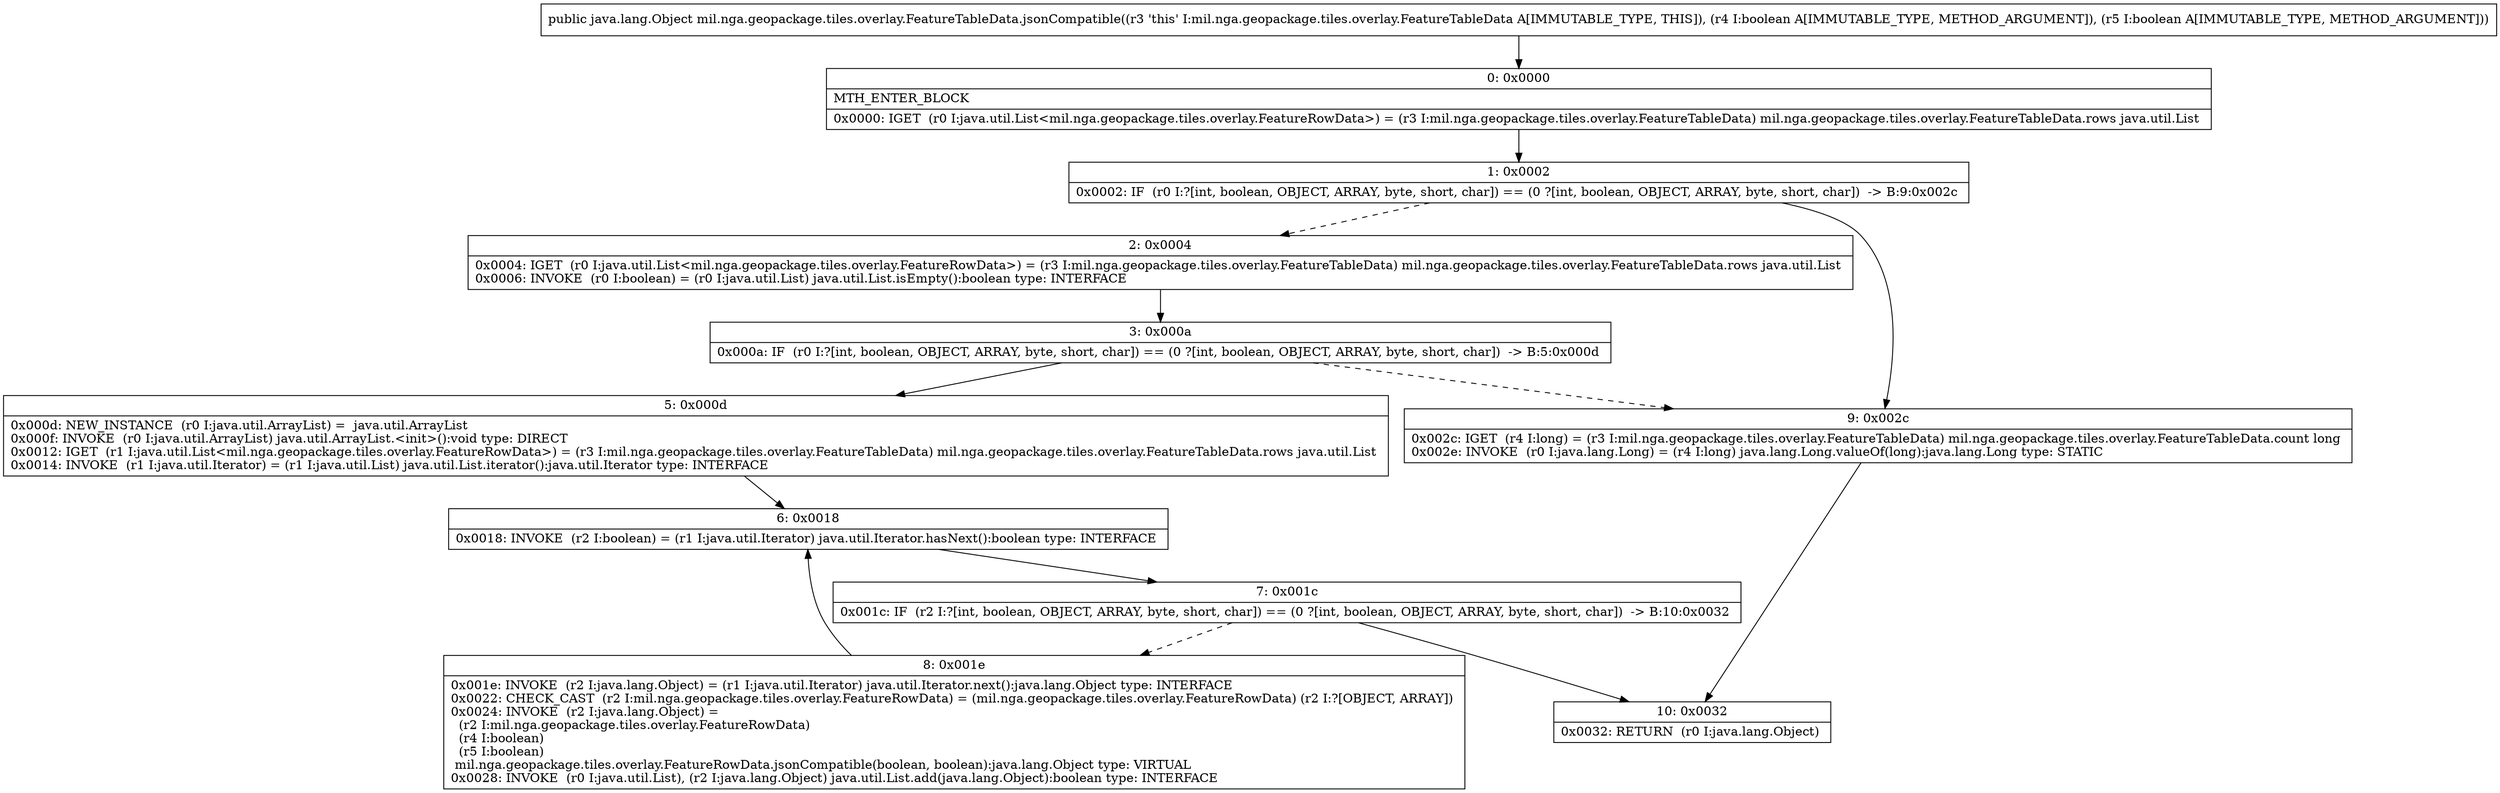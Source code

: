 digraph "CFG formil.nga.geopackage.tiles.overlay.FeatureTableData.jsonCompatible(ZZ)Ljava\/lang\/Object;" {
Node_0 [shape=record,label="{0\:\ 0x0000|MTH_ENTER_BLOCK\l|0x0000: IGET  (r0 I:java.util.List\<mil.nga.geopackage.tiles.overlay.FeatureRowData\>) = (r3 I:mil.nga.geopackage.tiles.overlay.FeatureTableData) mil.nga.geopackage.tiles.overlay.FeatureTableData.rows java.util.List \l}"];
Node_1 [shape=record,label="{1\:\ 0x0002|0x0002: IF  (r0 I:?[int, boolean, OBJECT, ARRAY, byte, short, char]) == (0 ?[int, boolean, OBJECT, ARRAY, byte, short, char])  \-\> B:9:0x002c \l}"];
Node_2 [shape=record,label="{2\:\ 0x0004|0x0004: IGET  (r0 I:java.util.List\<mil.nga.geopackage.tiles.overlay.FeatureRowData\>) = (r3 I:mil.nga.geopackage.tiles.overlay.FeatureTableData) mil.nga.geopackage.tiles.overlay.FeatureTableData.rows java.util.List \l0x0006: INVOKE  (r0 I:boolean) = (r0 I:java.util.List) java.util.List.isEmpty():boolean type: INTERFACE \l}"];
Node_3 [shape=record,label="{3\:\ 0x000a|0x000a: IF  (r0 I:?[int, boolean, OBJECT, ARRAY, byte, short, char]) == (0 ?[int, boolean, OBJECT, ARRAY, byte, short, char])  \-\> B:5:0x000d \l}"];
Node_5 [shape=record,label="{5\:\ 0x000d|0x000d: NEW_INSTANCE  (r0 I:java.util.ArrayList) =  java.util.ArrayList \l0x000f: INVOKE  (r0 I:java.util.ArrayList) java.util.ArrayList.\<init\>():void type: DIRECT \l0x0012: IGET  (r1 I:java.util.List\<mil.nga.geopackage.tiles.overlay.FeatureRowData\>) = (r3 I:mil.nga.geopackage.tiles.overlay.FeatureTableData) mil.nga.geopackage.tiles.overlay.FeatureTableData.rows java.util.List \l0x0014: INVOKE  (r1 I:java.util.Iterator) = (r1 I:java.util.List) java.util.List.iterator():java.util.Iterator type: INTERFACE \l}"];
Node_6 [shape=record,label="{6\:\ 0x0018|0x0018: INVOKE  (r2 I:boolean) = (r1 I:java.util.Iterator) java.util.Iterator.hasNext():boolean type: INTERFACE \l}"];
Node_7 [shape=record,label="{7\:\ 0x001c|0x001c: IF  (r2 I:?[int, boolean, OBJECT, ARRAY, byte, short, char]) == (0 ?[int, boolean, OBJECT, ARRAY, byte, short, char])  \-\> B:10:0x0032 \l}"];
Node_8 [shape=record,label="{8\:\ 0x001e|0x001e: INVOKE  (r2 I:java.lang.Object) = (r1 I:java.util.Iterator) java.util.Iterator.next():java.lang.Object type: INTERFACE \l0x0022: CHECK_CAST  (r2 I:mil.nga.geopackage.tiles.overlay.FeatureRowData) = (mil.nga.geopackage.tiles.overlay.FeatureRowData) (r2 I:?[OBJECT, ARRAY]) \l0x0024: INVOKE  (r2 I:java.lang.Object) = \l  (r2 I:mil.nga.geopackage.tiles.overlay.FeatureRowData)\l  (r4 I:boolean)\l  (r5 I:boolean)\l mil.nga.geopackage.tiles.overlay.FeatureRowData.jsonCompatible(boolean, boolean):java.lang.Object type: VIRTUAL \l0x0028: INVOKE  (r0 I:java.util.List), (r2 I:java.lang.Object) java.util.List.add(java.lang.Object):boolean type: INTERFACE \l}"];
Node_9 [shape=record,label="{9\:\ 0x002c|0x002c: IGET  (r4 I:long) = (r3 I:mil.nga.geopackage.tiles.overlay.FeatureTableData) mil.nga.geopackage.tiles.overlay.FeatureTableData.count long \l0x002e: INVOKE  (r0 I:java.lang.Long) = (r4 I:long) java.lang.Long.valueOf(long):java.lang.Long type: STATIC \l}"];
Node_10 [shape=record,label="{10\:\ 0x0032|0x0032: RETURN  (r0 I:java.lang.Object) \l}"];
MethodNode[shape=record,label="{public java.lang.Object mil.nga.geopackage.tiles.overlay.FeatureTableData.jsonCompatible((r3 'this' I:mil.nga.geopackage.tiles.overlay.FeatureTableData A[IMMUTABLE_TYPE, THIS]), (r4 I:boolean A[IMMUTABLE_TYPE, METHOD_ARGUMENT]), (r5 I:boolean A[IMMUTABLE_TYPE, METHOD_ARGUMENT])) }"];
MethodNode -> Node_0;
Node_0 -> Node_1;
Node_1 -> Node_2[style=dashed];
Node_1 -> Node_9;
Node_2 -> Node_3;
Node_3 -> Node_5;
Node_3 -> Node_9[style=dashed];
Node_5 -> Node_6;
Node_6 -> Node_7;
Node_7 -> Node_8[style=dashed];
Node_7 -> Node_10;
Node_8 -> Node_6;
Node_9 -> Node_10;
}

